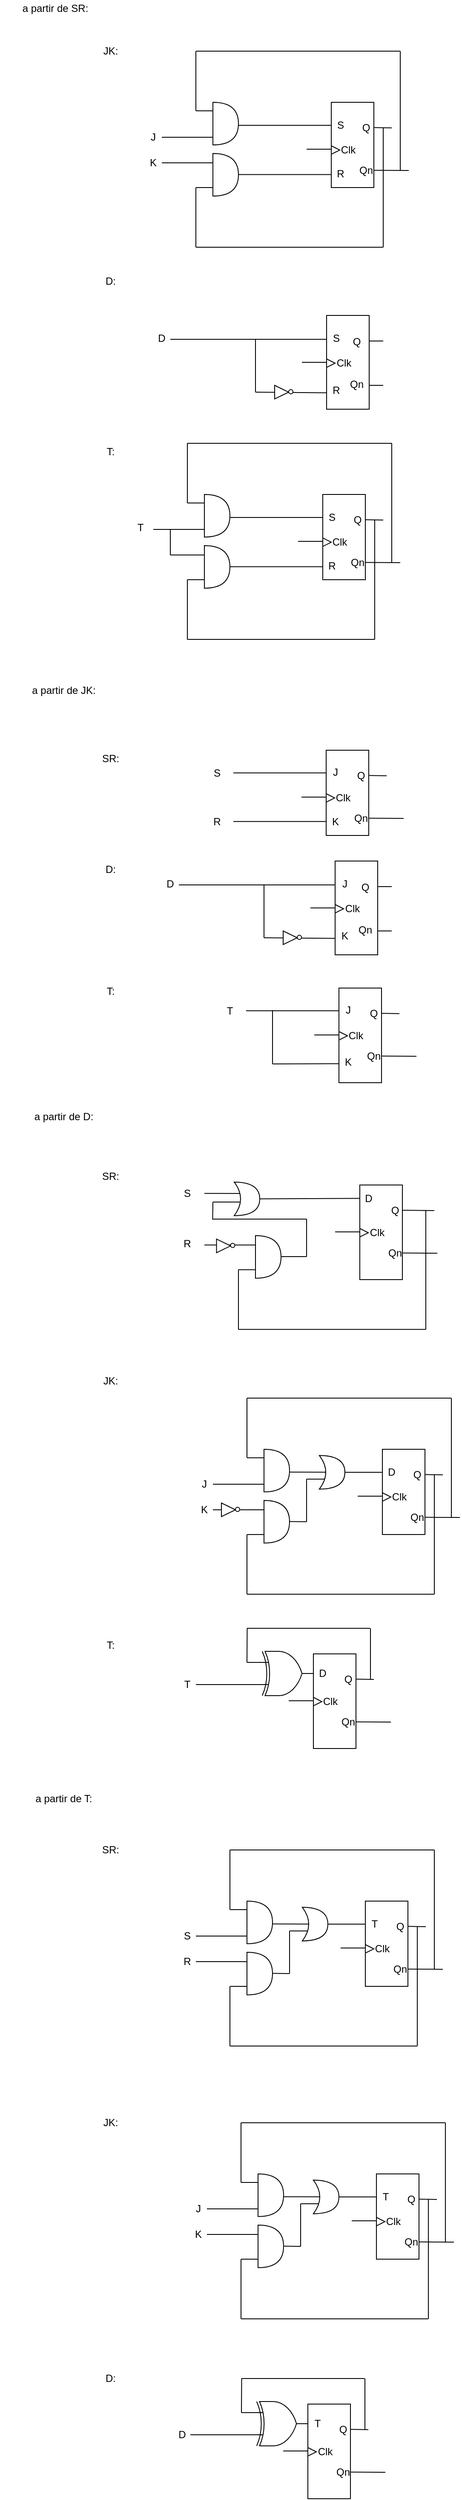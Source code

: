 <mxfile version="14.6.13" type="device"><diagram id="5EBVTA7ePjvLteYNqH9P" name="Page-1"><mxGraphModel dx="981" dy="477" grid="1" gridSize="10" guides="1" tooltips="1" connect="1" arrows="1" fold="1" page="1" pageScale="1" pageWidth="827" pageHeight="1169" math="0" shadow="0"><root><mxCell id="0"/><mxCell id="1" parent="0"/><mxCell id="_xG7uA9VG2HU1nh7-0Ct-197" value="" style="endArrow=none;html=1;" edge="1" parent="1"><mxGeometry width="50" height="50" relative="1" as="geometry"><mxPoint x="360" y="1745" as="sourcePoint"/><mxPoint x="402" y="1745" as="targetPoint"/></mxGeometry></mxCell><mxCell id="_xG7uA9VG2HU1nh7-0Ct-194" value="" style="endArrow=none;html=1;" edge="1" parent="1"><mxGeometry width="50" height="50" relative="1" as="geometry"><mxPoint x="336.5" y="1736.71" as="sourcePoint"/><mxPoint x="410" y="1737" as="targetPoint"/></mxGeometry></mxCell><mxCell id="_xG7uA9VG2HU1nh7-0Ct-162" value="" style="endArrow=none;html=1;" edge="1" parent="1"><mxGeometry width="50" height="50" relative="1" as="geometry"><mxPoint x="240" y="1409.83" as="sourcePoint"/><mxPoint x="300" y="1410" as="targetPoint"/></mxGeometry></mxCell><mxCell id="_xG7uA9VG2HU1nh7-0Ct-161" value="" style="endArrow=none;html=1;" edge="1" parent="1"><mxGeometry width="50" height="50" relative="1" as="geometry"><mxPoint x="250" y="1420" as="sourcePoint"/><mxPoint x="290" y="1420" as="targetPoint"/></mxGeometry></mxCell><mxCell id="_xG7uA9VG2HU1nh7-0Ct-154" value="" style="endArrow=none;html=1;" edge="1" parent="1"><mxGeometry width="50" height="50" relative="1" as="geometry"><mxPoint x="329" y="1484" as="sourcePoint"/><mxPoint x="360" y="1484" as="targetPoint"/></mxGeometry></mxCell><mxCell id="_xG7uA9VG2HU1nh7-0Ct-92" value="" style="endArrow=none;html=1;" edge="1" parent="1"><mxGeometry width="50" height="50" relative="1" as="geometry"><mxPoint x="274" y="973.58" as="sourcePoint"/><mxPoint x="404" y="973.58" as="targetPoint"/></mxGeometry></mxCell><mxCell id="_xG7uA9VG2HU1nh7-0Ct-91" value="" style="endArrow=none;html=1;" edge="1" parent="1"><mxGeometry width="50" height="50" relative="1" as="geometry"><mxPoint x="274" y="916.58" as="sourcePoint"/><mxPoint x="404" y="916.58" as="targetPoint"/></mxGeometry></mxCell><mxCell id="_xG7uA9VG2HU1nh7-0Ct-45" value="" style="endArrow=none;html=1;entryX=0.5;entryY=1;entryDx=0;entryDy=0;" edge="1" parent="1" target="_xG7uA9VG2HU1nh7-0Ct-41"><mxGeometry width="50" height="50" relative="1" as="geometry"><mxPoint x="300" y="470" as="sourcePoint"/><mxPoint x="330" y="470" as="targetPoint"/></mxGeometry></mxCell><mxCell id="_xG7uA9VG2HU1nh7-0Ct-42" value="" style="endArrow=none;html=1;" edge="1" parent="1"><mxGeometry width="50" height="50" relative="1" as="geometry"><mxPoint x="200" y="408" as="sourcePoint"/><mxPoint x="410" y="408" as="targetPoint"/></mxGeometry></mxCell><mxCell id="_xG7uA9VG2HU1nh7-0Ct-29" value="" style="endArrow=none;html=1;" edge="1" parent="1"><mxGeometry width="50" height="50" relative="1" as="geometry"><mxPoint x="280" y="214.8" as="sourcePoint"/><mxPoint x="410" y="214.8" as="targetPoint"/></mxGeometry></mxCell><mxCell id="_xG7uA9VG2HU1nh7-0Ct-27" value="" style="endArrow=none;html=1;" edge="1" parent="1"><mxGeometry width="50" height="50" relative="1" as="geometry"><mxPoint x="280" y="157" as="sourcePoint"/><mxPoint x="410" y="157" as="targetPoint"/></mxGeometry></mxCell><mxCell id="_xG7uA9VG2HU1nh7-0Ct-20" value="" style="endArrow=none;html=1;" edge="1" parent="1"><mxGeometry width="50" height="50" relative="1" as="geometry"><mxPoint x="190" y="201" as="sourcePoint"/><mxPoint x="270" y="201" as="targetPoint"/></mxGeometry></mxCell><mxCell id="_xG7uA9VG2HU1nh7-0Ct-2" value="" style="rounded=0;whiteSpace=wrap;html=1;" vertex="1" parent="1"><mxGeometry x="389" y="130" width="50" height="100" as="geometry"/></mxCell><mxCell id="_xG7uA9VG2HU1nh7-0Ct-3" value="S" style="text;html=1;strokeColor=none;fillColor=none;align=center;verticalAlign=middle;whiteSpace=wrap;rounded=0;" vertex="1" parent="1"><mxGeometry x="380" y="147" width="40" height="20" as="geometry"/></mxCell><mxCell id="_xG7uA9VG2HU1nh7-0Ct-4" value="R" style="text;html=1;strokeColor=none;fillColor=none;align=center;verticalAlign=middle;whiteSpace=wrap;rounded=0;" vertex="1" parent="1"><mxGeometry x="380" y="204" width="40" height="20" as="geometry"/></mxCell><mxCell id="_xG7uA9VG2HU1nh7-0Ct-5" value="Q&lt;br&gt;" style="text;html=1;strokeColor=none;fillColor=none;align=center;verticalAlign=middle;whiteSpace=wrap;rounded=0;" vertex="1" parent="1"><mxGeometry x="410" y="150" width="40" height="20" as="geometry"/></mxCell><mxCell id="_xG7uA9VG2HU1nh7-0Ct-6" value="Qn" style="text;html=1;strokeColor=none;fillColor=none;align=center;verticalAlign=middle;whiteSpace=wrap;rounded=0;" vertex="1" parent="1"><mxGeometry x="410" y="200" width="40" height="20" as="geometry"/></mxCell><mxCell id="_xG7uA9VG2HU1nh7-0Ct-7" value="" style="endArrow=none;html=1;" edge="1" parent="1"><mxGeometry width="50" height="50" relative="1" as="geometry"><mxPoint x="439" y="159.66" as="sourcePoint"/><mxPoint x="460" y="160" as="targetPoint"/></mxGeometry></mxCell><mxCell id="_xG7uA9VG2HU1nh7-0Ct-8" value="" style="endArrow=none;html=1;" edge="1" parent="1"><mxGeometry width="50" height="50" relative="1" as="geometry"><mxPoint x="439" y="209.76" as="sourcePoint"/><mxPoint x="480" y="210" as="targetPoint"/></mxGeometry></mxCell><mxCell id="_xG7uA9VG2HU1nh7-0Ct-9" value="" style="endArrow=none;html=1;entryX=1;entryY=0.5;entryDx=0;entryDy=0;" edge="1" parent="1" target="_xG7uA9VG2HU1nh7-0Ct-5"><mxGeometry width="50" height="50" relative="1" as="geometry"><mxPoint x="450" y="300" as="sourcePoint"/><mxPoint x="489" y="250" as="targetPoint"/></mxGeometry></mxCell><mxCell id="_xG7uA9VG2HU1nh7-0Ct-10" value="K" style="text;html=1;strokeColor=none;fillColor=none;align=center;verticalAlign=middle;whiteSpace=wrap;rounded=0;" vertex="1" parent="1"><mxGeometry x="160" y="191" width="40" height="20" as="geometry"/></mxCell><mxCell id="_xG7uA9VG2HU1nh7-0Ct-11" value="Clk&lt;br&gt;" style="text;html=1;strokeColor=none;fillColor=none;align=center;verticalAlign=middle;whiteSpace=wrap;rounded=0;" vertex="1" parent="1"><mxGeometry x="389" y="176" width="40" height="20" as="geometry"/></mxCell><mxCell id="_xG7uA9VG2HU1nh7-0Ct-12" value="" style="triangle;whiteSpace=wrap;html=1;" vertex="1" parent="1"><mxGeometry x="389" y="181" width="10" height="10" as="geometry"/></mxCell><mxCell id="_xG7uA9VG2HU1nh7-0Ct-13" value="" style="endArrow=none;html=1;" edge="1" parent="1"><mxGeometry width="50" height="50" relative="1" as="geometry"><mxPoint x="360" y="185" as="sourcePoint"/><mxPoint x="389" y="185" as="targetPoint"/></mxGeometry></mxCell><mxCell id="_xG7uA9VG2HU1nh7-0Ct-14" value="" style="endArrow=none;html=1;" edge="1" parent="1"><mxGeometry width="50" height="50" relative="1" as="geometry"><mxPoint x="230" y="300" as="sourcePoint"/><mxPoint x="450" y="300" as="targetPoint"/></mxGeometry></mxCell><mxCell id="_xG7uA9VG2HU1nh7-0Ct-15" value="J" style="text;html=1;strokeColor=none;fillColor=none;align=center;verticalAlign=middle;whiteSpace=wrap;rounded=0;" vertex="1" parent="1"><mxGeometry x="160" y="161" width="40" height="20" as="geometry"/></mxCell><mxCell id="_xG7uA9VG2HU1nh7-0Ct-17" value="" style="endArrow=none;html=1;" edge="1" parent="1"><mxGeometry width="50" height="50" relative="1" as="geometry"><mxPoint x="230" y="300" as="sourcePoint"/><mxPoint x="230" y="230" as="targetPoint"/></mxGeometry></mxCell><mxCell id="_xG7uA9VG2HU1nh7-0Ct-18" value="" style="endArrow=none;html=1;" edge="1" parent="1"><mxGeometry width="50" height="50" relative="1" as="geometry"><mxPoint x="230" y="230" as="sourcePoint"/><mxPoint x="250" y="230" as="targetPoint"/></mxGeometry></mxCell><mxCell id="_xG7uA9VG2HU1nh7-0Ct-19" value="" style="shape=or;whiteSpace=wrap;html=1;" vertex="1" parent="1"><mxGeometry x="250" y="190" width="30" height="50" as="geometry"/></mxCell><mxCell id="_xG7uA9VG2HU1nh7-0Ct-21" value="" style="endArrow=none;html=1;" edge="1" parent="1"><mxGeometry width="50" height="50" relative="1" as="geometry"><mxPoint x="230" y="140" as="sourcePoint"/><mxPoint x="270" y="140" as="targetPoint"/></mxGeometry></mxCell><mxCell id="_xG7uA9VG2HU1nh7-0Ct-22" value="" style="endArrow=none;html=1;" edge="1" parent="1"><mxGeometry width="50" height="50" relative="1" as="geometry"><mxPoint x="190" y="171" as="sourcePoint"/><mxPoint x="250" y="171" as="targetPoint"/></mxGeometry></mxCell><mxCell id="_xG7uA9VG2HU1nh7-0Ct-23" value="" style="shape=or;whiteSpace=wrap;html=1;" vertex="1" parent="1"><mxGeometry x="250" y="130" width="30" height="50" as="geometry"/></mxCell><mxCell id="_xG7uA9VG2HU1nh7-0Ct-24" value="" style="endArrow=none;html=1;entryX=1;entryY=0.5;entryDx=0;entryDy=0;" edge="1" parent="1"><mxGeometry width="50" height="50" relative="1" as="geometry"><mxPoint x="470" y="210" as="sourcePoint"/><mxPoint x="470" y="70" as="targetPoint"/></mxGeometry></mxCell><mxCell id="_xG7uA9VG2HU1nh7-0Ct-25" value="" style="endArrow=none;html=1;" edge="1" parent="1"><mxGeometry width="50" height="50" relative="1" as="geometry"><mxPoint x="230" y="70" as="sourcePoint"/><mxPoint x="470" y="70" as="targetPoint"/></mxGeometry></mxCell><mxCell id="_xG7uA9VG2HU1nh7-0Ct-26" value="" style="endArrow=none;html=1;" edge="1" parent="1"><mxGeometry width="50" height="50" relative="1" as="geometry"><mxPoint x="230" y="140" as="sourcePoint"/><mxPoint x="230" y="70" as="targetPoint"/></mxGeometry></mxCell><mxCell id="_xG7uA9VG2HU1nh7-0Ct-30" value="JK:" style="text;html=1;strokeColor=none;fillColor=none;align=center;verticalAlign=middle;whiteSpace=wrap;rounded=0;" vertex="1" parent="1"><mxGeometry x="110" y="60" width="40" height="20" as="geometry"/></mxCell><mxCell id="_xG7uA9VG2HU1nh7-0Ct-31" value="a partir de SR:" style="text;html=1;strokeColor=none;fillColor=none;align=center;verticalAlign=middle;whiteSpace=wrap;rounded=0;" vertex="1" parent="1"><mxGeometry y="10" width="130" height="20" as="geometry"/></mxCell><mxCell id="_xG7uA9VG2HU1nh7-0Ct-32" value="D:" style="text;html=1;strokeColor=none;fillColor=none;align=center;verticalAlign=middle;whiteSpace=wrap;rounded=0;" vertex="1" parent="1"><mxGeometry x="110" y="330" width="40" height="20" as="geometry"/></mxCell><mxCell id="_xG7uA9VG2HU1nh7-0Ct-33" value="" style="rounded=0;whiteSpace=wrap;html=1;" vertex="1" parent="1"><mxGeometry x="383.5" y="380" width="50" height="110" as="geometry"/></mxCell><mxCell id="_xG7uA9VG2HU1nh7-0Ct-34" value="S" style="text;html=1;strokeColor=none;fillColor=none;align=center;verticalAlign=middle;whiteSpace=wrap;rounded=0;" vertex="1" parent="1"><mxGeometry x="374.5" y="397" width="40" height="20" as="geometry"/></mxCell><mxCell id="_xG7uA9VG2HU1nh7-0Ct-35" value="R" style="text;html=1;strokeColor=none;fillColor=none;align=center;verticalAlign=middle;whiteSpace=wrap;rounded=0;" vertex="1" parent="1"><mxGeometry x="374.5" y="458" width="40" height="20" as="geometry"/></mxCell><mxCell id="_xG7uA9VG2HU1nh7-0Ct-36" value="Clk&lt;br&gt;" style="text;html=1;strokeColor=none;fillColor=none;align=center;verticalAlign=middle;whiteSpace=wrap;rounded=0;" vertex="1" parent="1"><mxGeometry x="383.5" y="426" width="40" height="20" as="geometry"/></mxCell><mxCell id="_xG7uA9VG2HU1nh7-0Ct-37" value="" style="triangle;whiteSpace=wrap;html=1;" vertex="1" parent="1"><mxGeometry x="383.5" y="431" width="10" height="10" as="geometry"/></mxCell><mxCell id="_xG7uA9VG2HU1nh7-0Ct-38" value="" style="endArrow=none;html=1;" edge="1" parent="1"><mxGeometry width="50" height="50" relative="1" as="geometry"><mxPoint x="354.5" y="435" as="sourcePoint"/><mxPoint x="383.5" y="435" as="targetPoint"/></mxGeometry></mxCell><mxCell id="_xG7uA9VG2HU1nh7-0Ct-39" value="D" style="text;html=1;strokeColor=none;fillColor=none;align=center;verticalAlign=middle;whiteSpace=wrap;rounded=0;" vertex="1" parent="1"><mxGeometry x="170" y="397" width="40" height="20" as="geometry"/></mxCell><mxCell id="_xG7uA9VG2HU1nh7-0Ct-40" value="Q&lt;br&gt;" style="text;html=1;strokeColor=none;fillColor=none;align=center;verticalAlign=middle;whiteSpace=wrap;rounded=0;" vertex="1" parent="1"><mxGeometry x="399" y="401" width="40" height="20" as="geometry"/></mxCell><mxCell id="_xG7uA9VG2HU1nh7-0Ct-41" value="Qn" style="text;html=1;strokeColor=none;fillColor=none;align=center;verticalAlign=middle;whiteSpace=wrap;rounded=0;" vertex="1" parent="1"><mxGeometry x="399" y="451" width="40" height="20" as="geometry"/></mxCell><mxCell id="_xG7uA9VG2HU1nh7-0Ct-44" value="" style="endArrow=none;html=1;" edge="1" parent="1"><mxGeometry width="50" height="50" relative="1" as="geometry"><mxPoint x="300" y="470" as="sourcePoint"/><mxPoint x="300" y="408" as="targetPoint"/></mxGeometry></mxCell><mxCell id="_xG7uA9VG2HU1nh7-0Ct-46" value="" style="triangle;whiteSpace=wrap;html=1;" vertex="1" parent="1"><mxGeometry x="322.5" y="462" width="16.5" height="16" as="geometry"/></mxCell><mxCell id="_xG7uA9VG2HU1nh7-0Ct-47" value="" style="ellipse;whiteSpace=wrap;html=1;aspect=fixed;" vertex="1" parent="1"><mxGeometry x="339" y="467" width="5" height="5" as="geometry"/></mxCell><mxCell id="_xG7uA9VG2HU1nh7-0Ct-50" value="" style="endArrow=none;html=1;" edge="1" parent="1"><mxGeometry width="50" height="50" relative="1" as="geometry"><mxPoint x="433.5" y="410" as="sourcePoint"/><mxPoint x="450" y="410" as="targetPoint"/></mxGeometry></mxCell><mxCell id="_xG7uA9VG2HU1nh7-0Ct-51" value="" style="endArrow=none;html=1;" edge="1" parent="1"><mxGeometry width="50" height="50" relative="1" as="geometry"><mxPoint x="433.5" y="462" as="sourcePoint"/><mxPoint x="450" y="462" as="targetPoint"/></mxGeometry></mxCell><mxCell id="_xG7uA9VG2HU1nh7-0Ct-52" value="T:" style="text;html=1;strokeColor=none;fillColor=none;align=center;verticalAlign=middle;whiteSpace=wrap;rounded=0;" vertex="1" parent="1"><mxGeometry x="110" y="530" width="40" height="20" as="geometry"/></mxCell><mxCell id="_xG7uA9VG2HU1nh7-0Ct-53" value="" style="endArrow=none;html=1;" edge="1" parent="1"><mxGeometry width="50" height="50" relative="1" as="geometry"><mxPoint x="270" y="674.8" as="sourcePoint"/><mxPoint x="400" y="674.8" as="targetPoint"/></mxGeometry></mxCell><mxCell id="_xG7uA9VG2HU1nh7-0Ct-54" value="" style="endArrow=none;html=1;" edge="1" parent="1"><mxGeometry width="50" height="50" relative="1" as="geometry"><mxPoint x="270" y="617" as="sourcePoint"/><mxPoint x="400" y="617" as="targetPoint"/></mxGeometry></mxCell><mxCell id="_xG7uA9VG2HU1nh7-0Ct-55" value="" style="endArrow=none;html=1;" edge="1" parent="1"><mxGeometry width="50" height="50" relative="1" as="geometry"><mxPoint x="200" y="661" as="sourcePoint"/><mxPoint x="260" y="661" as="targetPoint"/></mxGeometry></mxCell><mxCell id="_xG7uA9VG2HU1nh7-0Ct-56" value="" style="rounded=0;whiteSpace=wrap;html=1;" vertex="1" parent="1"><mxGeometry x="379" y="590" width="50" height="100" as="geometry"/></mxCell><mxCell id="_xG7uA9VG2HU1nh7-0Ct-57" value="S" style="text;html=1;strokeColor=none;fillColor=none;align=center;verticalAlign=middle;whiteSpace=wrap;rounded=0;" vertex="1" parent="1"><mxGeometry x="370" y="607" width="40" height="20" as="geometry"/></mxCell><mxCell id="_xG7uA9VG2HU1nh7-0Ct-58" value="R" style="text;html=1;strokeColor=none;fillColor=none;align=center;verticalAlign=middle;whiteSpace=wrap;rounded=0;" vertex="1" parent="1"><mxGeometry x="370" y="664" width="40" height="20" as="geometry"/></mxCell><mxCell id="_xG7uA9VG2HU1nh7-0Ct-59" value="Q&lt;br&gt;" style="text;html=1;strokeColor=none;fillColor=none;align=center;verticalAlign=middle;whiteSpace=wrap;rounded=0;" vertex="1" parent="1"><mxGeometry x="400" y="610" width="40" height="20" as="geometry"/></mxCell><mxCell id="_xG7uA9VG2HU1nh7-0Ct-60" value="Qn" style="text;html=1;strokeColor=none;fillColor=none;align=center;verticalAlign=middle;whiteSpace=wrap;rounded=0;" vertex="1" parent="1"><mxGeometry x="400" y="660" width="40" height="20" as="geometry"/></mxCell><mxCell id="_xG7uA9VG2HU1nh7-0Ct-61" value="" style="endArrow=none;html=1;" edge="1" parent="1"><mxGeometry width="50" height="50" relative="1" as="geometry"><mxPoint x="429" y="619.66" as="sourcePoint"/><mxPoint x="450" y="620" as="targetPoint"/></mxGeometry></mxCell><mxCell id="_xG7uA9VG2HU1nh7-0Ct-62" value="" style="endArrow=none;html=1;" edge="1" parent="1"><mxGeometry width="50" height="50" relative="1" as="geometry"><mxPoint x="429" y="669.76" as="sourcePoint"/><mxPoint x="470" y="670" as="targetPoint"/></mxGeometry></mxCell><mxCell id="_xG7uA9VG2HU1nh7-0Ct-63" value="" style="endArrow=none;html=1;entryX=1;entryY=0.5;entryDx=0;entryDy=0;" edge="1" parent="1" target="_xG7uA9VG2HU1nh7-0Ct-59"><mxGeometry width="50" height="50" relative="1" as="geometry"><mxPoint x="440" y="760" as="sourcePoint"/><mxPoint x="479" y="710" as="targetPoint"/></mxGeometry></mxCell><mxCell id="_xG7uA9VG2HU1nh7-0Ct-64" value="Clk&lt;br&gt;" style="text;html=1;strokeColor=none;fillColor=none;align=center;verticalAlign=middle;whiteSpace=wrap;rounded=0;" vertex="1" parent="1"><mxGeometry x="379" y="636" width="40" height="20" as="geometry"/></mxCell><mxCell id="_xG7uA9VG2HU1nh7-0Ct-65" value="" style="triangle;whiteSpace=wrap;html=1;" vertex="1" parent="1"><mxGeometry x="379" y="641" width="10" height="10" as="geometry"/></mxCell><mxCell id="_xG7uA9VG2HU1nh7-0Ct-66" value="" style="endArrow=none;html=1;" edge="1" parent="1"><mxGeometry width="50" height="50" relative="1" as="geometry"><mxPoint x="350" y="645" as="sourcePoint"/><mxPoint x="379" y="645" as="targetPoint"/></mxGeometry></mxCell><mxCell id="_xG7uA9VG2HU1nh7-0Ct-67" value="" style="endArrow=none;html=1;" edge="1" parent="1"><mxGeometry width="50" height="50" relative="1" as="geometry"><mxPoint x="220" y="760" as="sourcePoint"/><mxPoint x="440" y="760" as="targetPoint"/></mxGeometry></mxCell><mxCell id="_xG7uA9VG2HU1nh7-0Ct-68" value="" style="endArrow=none;html=1;" edge="1" parent="1"><mxGeometry width="50" height="50" relative="1" as="geometry"><mxPoint x="220" y="760" as="sourcePoint"/><mxPoint x="220" y="690" as="targetPoint"/></mxGeometry></mxCell><mxCell id="_xG7uA9VG2HU1nh7-0Ct-69" value="" style="endArrow=none;html=1;" edge="1" parent="1"><mxGeometry width="50" height="50" relative="1" as="geometry"><mxPoint x="220" y="690" as="sourcePoint"/><mxPoint x="240" y="690" as="targetPoint"/></mxGeometry></mxCell><mxCell id="_xG7uA9VG2HU1nh7-0Ct-70" value="" style="shape=or;whiteSpace=wrap;html=1;" vertex="1" parent="1"><mxGeometry x="240" y="650" width="30" height="50" as="geometry"/></mxCell><mxCell id="_xG7uA9VG2HU1nh7-0Ct-71" value="" style="endArrow=none;html=1;" edge="1" parent="1"><mxGeometry width="50" height="50" relative="1" as="geometry"><mxPoint x="220" y="600" as="sourcePoint"/><mxPoint x="260" y="600" as="targetPoint"/></mxGeometry></mxCell><mxCell id="_xG7uA9VG2HU1nh7-0Ct-72" value="" style="endArrow=none;html=1;" edge="1" parent="1"><mxGeometry width="50" height="50" relative="1" as="geometry"><mxPoint x="180" y="631" as="sourcePoint"/><mxPoint x="240" y="631" as="targetPoint"/></mxGeometry></mxCell><mxCell id="_xG7uA9VG2HU1nh7-0Ct-73" value="" style="shape=or;whiteSpace=wrap;html=1;" vertex="1" parent="1"><mxGeometry x="240" y="590" width="30" height="50" as="geometry"/></mxCell><mxCell id="_xG7uA9VG2HU1nh7-0Ct-74" value="" style="endArrow=none;html=1;entryX=1;entryY=0.5;entryDx=0;entryDy=0;" edge="1" parent="1"><mxGeometry width="50" height="50" relative="1" as="geometry"><mxPoint x="460" y="670" as="sourcePoint"/><mxPoint x="460" y="530" as="targetPoint"/></mxGeometry></mxCell><mxCell id="_xG7uA9VG2HU1nh7-0Ct-75" value="" style="endArrow=none;html=1;" edge="1" parent="1"><mxGeometry width="50" height="50" relative="1" as="geometry"><mxPoint x="220" y="530" as="sourcePoint"/><mxPoint x="460" y="530" as="targetPoint"/></mxGeometry></mxCell><mxCell id="_xG7uA9VG2HU1nh7-0Ct-76" value="" style="endArrow=none;html=1;" edge="1" parent="1"><mxGeometry width="50" height="50" relative="1" as="geometry"><mxPoint x="220" y="600" as="sourcePoint"/><mxPoint x="220" y="530" as="targetPoint"/></mxGeometry></mxCell><mxCell id="_xG7uA9VG2HU1nh7-0Ct-77" value="T" style="text;html=1;strokeColor=none;fillColor=none;align=center;verticalAlign=middle;whiteSpace=wrap;rounded=0;" vertex="1" parent="1"><mxGeometry x="145" y="619" width="40" height="20" as="geometry"/></mxCell><mxCell id="_xG7uA9VG2HU1nh7-0Ct-78" value="" style="endArrow=none;html=1;" edge="1" parent="1"><mxGeometry width="50" height="50" relative="1" as="geometry"><mxPoint x="200" y="661" as="sourcePoint"/><mxPoint x="200" y="631" as="targetPoint"/></mxGeometry></mxCell><mxCell id="_xG7uA9VG2HU1nh7-0Ct-79" value="a partir de JK:" style="text;html=1;strokeColor=none;fillColor=none;align=center;verticalAlign=middle;whiteSpace=wrap;rounded=0;" vertex="1" parent="1"><mxGeometry x="10" y="810" width="130" height="20" as="geometry"/></mxCell><mxCell id="_xG7uA9VG2HU1nh7-0Ct-80" value="SR:" style="text;html=1;strokeColor=none;fillColor=none;align=center;verticalAlign=middle;whiteSpace=wrap;rounded=0;" vertex="1" parent="1"><mxGeometry x="110" y="890" width="40" height="20" as="geometry"/></mxCell><mxCell id="_xG7uA9VG2HU1nh7-0Ct-81" value="" style="rounded=0;whiteSpace=wrap;html=1;" vertex="1" parent="1"><mxGeometry x="383" y="890" width="50" height="100" as="geometry"/></mxCell><mxCell id="_xG7uA9VG2HU1nh7-0Ct-82" value="J" style="text;html=1;strokeColor=none;fillColor=none;align=center;verticalAlign=middle;whiteSpace=wrap;rounded=0;" vertex="1" parent="1"><mxGeometry x="374" y="906" width="40" height="20" as="geometry"/></mxCell><mxCell id="_xG7uA9VG2HU1nh7-0Ct-83" value="K" style="text;html=1;strokeColor=none;fillColor=none;align=center;verticalAlign=middle;whiteSpace=wrap;rounded=0;" vertex="1" parent="1"><mxGeometry x="374" y="964" width="40" height="20" as="geometry"/></mxCell><mxCell id="_xG7uA9VG2HU1nh7-0Ct-84" value="Q&lt;br&gt;" style="text;html=1;strokeColor=none;fillColor=none;align=center;verticalAlign=middle;whiteSpace=wrap;rounded=0;" vertex="1" parent="1"><mxGeometry x="404" y="910" width="40" height="20" as="geometry"/></mxCell><mxCell id="_xG7uA9VG2HU1nh7-0Ct-85" value="Qn" style="text;html=1;strokeColor=none;fillColor=none;align=center;verticalAlign=middle;whiteSpace=wrap;rounded=0;" vertex="1" parent="1"><mxGeometry x="404" y="960" width="40" height="20" as="geometry"/></mxCell><mxCell id="_xG7uA9VG2HU1nh7-0Ct-86" value="" style="endArrow=none;html=1;" edge="1" parent="1"><mxGeometry width="50" height="50" relative="1" as="geometry"><mxPoint x="433" y="919.66" as="sourcePoint"/><mxPoint x="454" y="920" as="targetPoint"/></mxGeometry></mxCell><mxCell id="_xG7uA9VG2HU1nh7-0Ct-87" value="" style="endArrow=none;html=1;" edge="1" parent="1"><mxGeometry width="50" height="50" relative="1" as="geometry"><mxPoint x="433" y="969.76" as="sourcePoint"/><mxPoint x="474" y="970" as="targetPoint"/></mxGeometry></mxCell><mxCell id="_xG7uA9VG2HU1nh7-0Ct-88" value="Clk&lt;br&gt;" style="text;html=1;strokeColor=none;fillColor=none;align=center;verticalAlign=middle;whiteSpace=wrap;rounded=0;" vertex="1" parent="1"><mxGeometry x="383" y="936" width="40" height="20" as="geometry"/></mxCell><mxCell id="_xG7uA9VG2HU1nh7-0Ct-89" value="" style="triangle;whiteSpace=wrap;html=1;" vertex="1" parent="1"><mxGeometry x="383" y="941" width="10" height="10" as="geometry"/></mxCell><mxCell id="_xG7uA9VG2HU1nh7-0Ct-90" value="" style="endArrow=none;html=1;" edge="1" parent="1"><mxGeometry width="50" height="50" relative="1" as="geometry"><mxPoint x="354" y="945" as="sourcePoint"/><mxPoint x="383" y="945" as="targetPoint"/></mxGeometry></mxCell><mxCell id="_xG7uA9VG2HU1nh7-0Ct-93" value="S" style="text;html=1;strokeColor=none;fillColor=none;align=center;verticalAlign=middle;whiteSpace=wrap;rounded=0;" vertex="1" parent="1"><mxGeometry x="235" y="907" width="40" height="20" as="geometry"/></mxCell><mxCell id="_xG7uA9VG2HU1nh7-0Ct-94" value="R" style="text;html=1;strokeColor=none;fillColor=none;align=center;verticalAlign=middle;whiteSpace=wrap;rounded=0;" vertex="1" parent="1"><mxGeometry x="235" y="964" width="40" height="20" as="geometry"/></mxCell><mxCell id="_xG7uA9VG2HU1nh7-0Ct-95" value="D:" style="text;html=1;strokeColor=none;fillColor=none;align=center;verticalAlign=middle;whiteSpace=wrap;rounded=0;" vertex="1" parent="1"><mxGeometry x="110" y="1020" width="40" height="20" as="geometry"/></mxCell><mxCell id="_xG7uA9VG2HU1nh7-0Ct-96" value="" style="endArrow=none;html=1;entryX=0.5;entryY=1;entryDx=0;entryDy=0;" edge="1" parent="1" target="_xG7uA9VG2HU1nh7-0Ct-106"><mxGeometry width="50" height="50" relative="1" as="geometry"><mxPoint x="310" y="1110" as="sourcePoint"/><mxPoint x="340" y="1110" as="targetPoint"/></mxGeometry></mxCell><mxCell id="_xG7uA9VG2HU1nh7-0Ct-97" value="" style="endArrow=none;html=1;" edge="1" parent="1"><mxGeometry width="50" height="50" relative="1" as="geometry"><mxPoint x="210" y="1048" as="sourcePoint"/><mxPoint x="420" y="1048" as="targetPoint"/></mxGeometry></mxCell><mxCell id="_xG7uA9VG2HU1nh7-0Ct-98" value="" style="rounded=0;whiteSpace=wrap;html=1;" vertex="1" parent="1"><mxGeometry x="393.5" y="1020" width="50" height="110" as="geometry"/></mxCell><mxCell id="_xG7uA9VG2HU1nh7-0Ct-99" value="J" style="text;html=1;strokeColor=none;fillColor=none;align=center;verticalAlign=middle;whiteSpace=wrap;rounded=0;" vertex="1" parent="1"><mxGeometry x="384.5" y="1037" width="40" height="20" as="geometry"/></mxCell><mxCell id="_xG7uA9VG2HU1nh7-0Ct-100" value="K" style="text;html=1;strokeColor=none;fillColor=none;align=center;verticalAlign=middle;whiteSpace=wrap;rounded=0;" vertex="1" parent="1"><mxGeometry x="384.5" y="1098" width="40" height="20" as="geometry"/></mxCell><mxCell id="_xG7uA9VG2HU1nh7-0Ct-101" value="Clk&lt;br&gt;" style="text;html=1;strokeColor=none;fillColor=none;align=center;verticalAlign=middle;whiteSpace=wrap;rounded=0;" vertex="1" parent="1"><mxGeometry x="393.5" y="1066" width="40" height="20" as="geometry"/></mxCell><mxCell id="_xG7uA9VG2HU1nh7-0Ct-102" value="" style="triangle;whiteSpace=wrap;html=1;" vertex="1" parent="1"><mxGeometry x="393.5" y="1071" width="10" height="10" as="geometry"/></mxCell><mxCell id="_xG7uA9VG2HU1nh7-0Ct-103" value="" style="endArrow=none;html=1;" edge="1" parent="1"><mxGeometry width="50" height="50" relative="1" as="geometry"><mxPoint x="364.5" y="1075" as="sourcePoint"/><mxPoint x="393.5" y="1075" as="targetPoint"/></mxGeometry></mxCell><mxCell id="_xG7uA9VG2HU1nh7-0Ct-104" value="D" style="text;html=1;strokeColor=none;fillColor=none;align=center;verticalAlign=middle;whiteSpace=wrap;rounded=0;" vertex="1" parent="1"><mxGeometry x="180" y="1037" width="40" height="20" as="geometry"/></mxCell><mxCell id="_xG7uA9VG2HU1nh7-0Ct-105" value="Q&lt;br&gt;" style="text;html=1;strokeColor=none;fillColor=none;align=center;verticalAlign=middle;whiteSpace=wrap;rounded=0;" vertex="1" parent="1"><mxGeometry x="409" y="1041" width="40" height="20" as="geometry"/></mxCell><mxCell id="_xG7uA9VG2HU1nh7-0Ct-106" value="Qn" style="text;html=1;strokeColor=none;fillColor=none;align=center;verticalAlign=middle;whiteSpace=wrap;rounded=0;" vertex="1" parent="1"><mxGeometry x="409" y="1091" width="40" height="20" as="geometry"/></mxCell><mxCell id="_xG7uA9VG2HU1nh7-0Ct-107" value="" style="endArrow=none;html=1;" edge="1" parent="1"><mxGeometry width="50" height="50" relative="1" as="geometry"><mxPoint x="310" y="1110" as="sourcePoint"/><mxPoint x="310" y="1048" as="targetPoint"/></mxGeometry></mxCell><mxCell id="_xG7uA9VG2HU1nh7-0Ct-108" value="" style="triangle;whiteSpace=wrap;html=1;" vertex="1" parent="1"><mxGeometry x="332.5" y="1102" width="16.5" height="16" as="geometry"/></mxCell><mxCell id="_xG7uA9VG2HU1nh7-0Ct-109" value="" style="ellipse;whiteSpace=wrap;html=1;aspect=fixed;" vertex="1" parent="1"><mxGeometry x="349" y="1107" width="5" height="5" as="geometry"/></mxCell><mxCell id="_xG7uA9VG2HU1nh7-0Ct-110" value="" style="endArrow=none;html=1;" edge="1" parent="1"><mxGeometry width="50" height="50" relative="1" as="geometry"><mxPoint x="443.5" y="1050" as="sourcePoint"/><mxPoint x="460" y="1050" as="targetPoint"/></mxGeometry></mxCell><mxCell id="_xG7uA9VG2HU1nh7-0Ct-111" value="" style="endArrow=none;html=1;" edge="1" parent="1"><mxGeometry width="50" height="50" relative="1" as="geometry"><mxPoint x="443.5" y="1102" as="sourcePoint"/><mxPoint x="460" y="1102" as="targetPoint"/></mxGeometry></mxCell><mxCell id="_xG7uA9VG2HU1nh7-0Ct-112" value="T:" style="text;html=1;strokeColor=none;fillColor=none;align=center;verticalAlign=middle;whiteSpace=wrap;rounded=0;" vertex="1" parent="1"><mxGeometry x="110" y="1163" width="40" height="20" as="geometry"/></mxCell><mxCell id="_xG7uA9VG2HU1nh7-0Ct-113" value="" style="endArrow=none;html=1;" edge="1" parent="1"><mxGeometry width="50" height="50" relative="1" as="geometry"><mxPoint x="320" y="1258" as="sourcePoint"/><mxPoint x="419" y="1257.58" as="targetPoint"/></mxGeometry></mxCell><mxCell id="_xG7uA9VG2HU1nh7-0Ct-114" value="" style="endArrow=none;html=1;" edge="1" parent="1"><mxGeometry width="50" height="50" relative="1" as="geometry"><mxPoint x="289" y="1195.58" as="sourcePoint"/><mxPoint x="419" y="1195.58" as="targetPoint"/></mxGeometry></mxCell><mxCell id="_xG7uA9VG2HU1nh7-0Ct-115" value="" style="rounded=0;whiteSpace=wrap;html=1;" vertex="1" parent="1"><mxGeometry x="398" y="1169" width="50" height="111" as="geometry"/></mxCell><mxCell id="_xG7uA9VG2HU1nh7-0Ct-116" value="J" style="text;html=1;strokeColor=none;fillColor=none;align=center;verticalAlign=middle;whiteSpace=wrap;rounded=0;" vertex="1" parent="1"><mxGeometry x="389" y="1185" width="40" height="20" as="geometry"/></mxCell><mxCell id="_xG7uA9VG2HU1nh7-0Ct-117" value="K" style="text;html=1;strokeColor=none;fillColor=none;align=center;verticalAlign=middle;whiteSpace=wrap;rounded=0;" vertex="1" parent="1"><mxGeometry x="389" y="1246" width="40" height="20" as="geometry"/></mxCell><mxCell id="_xG7uA9VG2HU1nh7-0Ct-118" value="Q&lt;br&gt;" style="text;html=1;strokeColor=none;fillColor=none;align=center;verticalAlign=middle;whiteSpace=wrap;rounded=0;" vertex="1" parent="1"><mxGeometry x="419" y="1189" width="40" height="20" as="geometry"/></mxCell><mxCell id="_xG7uA9VG2HU1nh7-0Ct-119" value="Qn" style="text;html=1;strokeColor=none;fillColor=none;align=center;verticalAlign=middle;whiteSpace=wrap;rounded=0;" vertex="1" parent="1"><mxGeometry x="419" y="1239" width="40" height="20" as="geometry"/></mxCell><mxCell id="_xG7uA9VG2HU1nh7-0Ct-120" value="" style="endArrow=none;html=1;" edge="1" parent="1"><mxGeometry width="50" height="50" relative="1" as="geometry"><mxPoint x="448" y="1198.66" as="sourcePoint"/><mxPoint x="469" y="1199" as="targetPoint"/></mxGeometry></mxCell><mxCell id="_xG7uA9VG2HU1nh7-0Ct-121" value="" style="endArrow=none;html=1;" edge="1" parent="1"><mxGeometry width="50" height="50" relative="1" as="geometry"><mxPoint x="448" y="1248.76" as="sourcePoint"/><mxPoint x="489.0" y="1249" as="targetPoint"/></mxGeometry></mxCell><mxCell id="_xG7uA9VG2HU1nh7-0Ct-122" value="Clk&lt;br&gt;" style="text;html=1;strokeColor=none;fillColor=none;align=center;verticalAlign=middle;whiteSpace=wrap;rounded=0;" vertex="1" parent="1"><mxGeometry x="398" y="1215" width="40" height="20" as="geometry"/></mxCell><mxCell id="_xG7uA9VG2HU1nh7-0Ct-123" value="" style="triangle;whiteSpace=wrap;html=1;" vertex="1" parent="1"><mxGeometry x="398" y="1220" width="10" height="10" as="geometry"/></mxCell><mxCell id="_xG7uA9VG2HU1nh7-0Ct-124" value="" style="endArrow=none;html=1;" edge="1" parent="1"><mxGeometry width="50" height="50" relative="1" as="geometry"><mxPoint x="369" y="1224" as="sourcePoint"/><mxPoint x="398" y="1224" as="targetPoint"/></mxGeometry></mxCell><mxCell id="_xG7uA9VG2HU1nh7-0Ct-125" value="T" style="text;html=1;strokeColor=none;fillColor=none;align=center;verticalAlign=middle;whiteSpace=wrap;rounded=0;" vertex="1" parent="1"><mxGeometry x="250" y="1186" width="40" height="20" as="geometry"/></mxCell><mxCell id="_xG7uA9VG2HU1nh7-0Ct-127" value="" style="endArrow=none;html=1;" edge="1" parent="1"><mxGeometry width="50" height="50" relative="1" as="geometry"><mxPoint x="320" y="1258" as="sourcePoint"/><mxPoint x="320" y="1195" as="targetPoint"/></mxGeometry></mxCell><mxCell id="_xG7uA9VG2HU1nh7-0Ct-128" value="a partir de D:" style="text;html=1;strokeColor=none;fillColor=none;align=center;verticalAlign=middle;whiteSpace=wrap;rounded=0;" vertex="1" parent="1"><mxGeometry x="10" y="1310" width="130" height="20" as="geometry"/></mxCell><mxCell id="_xG7uA9VG2HU1nh7-0Ct-129" value="SR:" style="text;html=1;strokeColor=none;fillColor=none;align=center;verticalAlign=middle;whiteSpace=wrap;rounded=0;" vertex="1" parent="1"><mxGeometry x="110" y="1380" width="40" height="20" as="geometry"/></mxCell><mxCell id="_xG7uA9VG2HU1nh7-0Ct-132" value="" style="endArrow=none;html=1;" edge="1" parent="1" source="_xG7uA9VG2HU1nh7-0Ct-158"><mxGeometry width="50" height="50" relative="1" as="geometry"><mxPoint x="320" y="1416" as="sourcePoint"/><mxPoint x="443.5" y="1415.58" as="targetPoint"/></mxGeometry></mxCell><mxCell id="_xG7uA9VG2HU1nh7-0Ct-133" value="" style="rounded=0;whiteSpace=wrap;html=1;" vertex="1" parent="1"><mxGeometry x="422.5" y="1400" width="50" height="111" as="geometry"/></mxCell><mxCell id="_xG7uA9VG2HU1nh7-0Ct-134" value="D" style="text;html=1;strokeColor=none;fillColor=none;align=center;verticalAlign=middle;whiteSpace=wrap;rounded=0;" vertex="1" parent="1"><mxGeometry x="412.5" y="1406" width="40" height="20" as="geometry"/></mxCell><mxCell id="_xG7uA9VG2HU1nh7-0Ct-136" value="Q&lt;br&gt;" style="text;html=1;strokeColor=none;fillColor=none;align=center;verticalAlign=middle;whiteSpace=wrap;rounded=0;" vertex="1" parent="1"><mxGeometry x="443.5" y="1420" width="40" height="20" as="geometry"/></mxCell><mxCell id="_xG7uA9VG2HU1nh7-0Ct-137" value="Qn" style="text;html=1;strokeColor=none;fillColor=none;align=center;verticalAlign=middle;whiteSpace=wrap;rounded=0;" vertex="1" parent="1"><mxGeometry x="443.5" y="1470" width="40" height="20" as="geometry"/></mxCell><mxCell id="_xG7uA9VG2HU1nh7-0Ct-138" value="" style="endArrow=none;html=1;" edge="1" parent="1"><mxGeometry width="50" height="50" relative="1" as="geometry"><mxPoint x="472.5" y="1429.66" as="sourcePoint"/><mxPoint x="510" y="1430" as="targetPoint"/></mxGeometry></mxCell><mxCell id="_xG7uA9VG2HU1nh7-0Ct-139" value="" style="endArrow=none;html=1;" edge="1" parent="1"><mxGeometry width="50" height="50" relative="1" as="geometry"><mxPoint x="472.5" y="1479.76" as="sourcePoint"/><mxPoint x="513.5" y="1480" as="targetPoint"/></mxGeometry></mxCell><mxCell id="_xG7uA9VG2HU1nh7-0Ct-140" value="Clk&lt;br&gt;" style="text;html=1;strokeColor=none;fillColor=none;align=center;verticalAlign=middle;whiteSpace=wrap;rounded=0;" vertex="1" parent="1"><mxGeometry x="422.5" y="1446" width="40" height="20" as="geometry"/></mxCell><mxCell id="_xG7uA9VG2HU1nh7-0Ct-141" value="" style="triangle;whiteSpace=wrap;html=1;" vertex="1" parent="1"><mxGeometry x="422.5" y="1451" width="10" height="10" as="geometry"/></mxCell><mxCell id="_xG7uA9VG2HU1nh7-0Ct-142" value="" style="endArrow=none;html=1;" edge="1" parent="1"><mxGeometry width="50" height="50" relative="1" as="geometry"><mxPoint x="393.5" y="1455" as="sourcePoint"/><mxPoint x="422.5" y="1455" as="targetPoint"/></mxGeometry></mxCell><mxCell id="_xG7uA9VG2HU1nh7-0Ct-143" value="S" style="text;html=1;strokeColor=none;fillColor=none;align=center;verticalAlign=middle;whiteSpace=wrap;rounded=0;" vertex="1" parent="1"><mxGeometry x="200" y="1400" width="40" height="20" as="geometry"/></mxCell><mxCell id="_xG7uA9VG2HU1nh7-0Ct-145" value="R" style="text;html=1;strokeColor=none;fillColor=none;align=center;verticalAlign=middle;whiteSpace=wrap;rounded=0;" vertex="1" parent="1"><mxGeometry x="200" y="1459.41" width="40" height="20" as="geometry"/></mxCell><mxCell id="_xG7uA9VG2HU1nh7-0Ct-146" value="" style="endArrow=none;html=1;" edge="1" parent="1"><mxGeometry width="50" height="50" relative="1" as="geometry"><mxPoint x="240" y="1470.41" as="sourcePoint"/><mxPoint x="320" y="1470.41" as="targetPoint"/></mxGeometry></mxCell><mxCell id="_xG7uA9VG2HU1nh7-0Ct-147" value="" style="endArrow=none;html=1;entryX=1;entryY=0.5;entryDx=0;entryDy=0;" edge="1" parent="1"><mxGeometry width="50" height="50" relative="1" as="geometry"><mxPoint x="500" y="1569.41" as="sourcePoint"/><mxPoint x="500" y="1429.41" as="targetPoint"/></mxGeometry></mxCell><mxCell id="_xG7uA9VG2HU1nh7-0Ct-148" value="" style="endArrow=none;html=1;" edge="1" parent="1"><mxGeometry width="50" height="50" relative="1" as="geometry"><mxPoint x="280" y="1569.41" as="sourcePoint"/><mxPoint x="500" y="1569.41" as="targetPoint"/></mxGeometry></mxCell><mxCell id="_xG7uA9VG2HU1nh7-0Ct-149" value="" style="endArrow=none;html=1;" edge="1" parent="1"><mxGeometry width="50" height="50" relative="1" as="geometry"><mxPoint x="280" y="1569.41" as="sourcePoint"/><mxPoint x="280" y="1499.41" as="targetPoint"/></mxGeometry></mxCell><mxCell id="_xG7uA9VG2HU1nh7-0Ct-150" value="" style="endArrow=none;html=1;" edge="1" parent="1"><mxGeometry width="50" height="50" relative="1" as="geometry"><mxPoint x="280" y="1499.41" as="sourcePoint"/><mxPoint x="300" y="1499.41" as="targetPoint"/></mxGeometry></mxCell><mxCell id="_xG7uA9VG2HU1nh7-0Ct-151" value="" style="shape=or;whiteSpace=wrap;html=1;" vertex="1" parent="1"><mxGeometry x="300" y="1459.41" width="30" height="50" as="geometry"/></mxCell><mxCell id="_xG7uA9VG2HU1nh7-0Ct-152" value="" style="triangle;whiteSpace=wrap;html=1;" vertex="1" parent="1"><mxGeometry x="254.25" y="1463.41" width="16.5" height="16" as="geometry"/></mxCell><mxCell id="_xG7uA9VG2HU1nh7-0Ct-153" value="" style="ellipse;whiteSpace=wrap;html=1;aspect=fixed;" vertex="1" parent="1"><mxGeometry x="270.75" y="1468.41" width="5" height="5" as="geometry"/></mxCell><mxCell id="_xG7uA9VG2HU1nh7-0Ct-155" value="" style="endArrow=none;html=1;" edge="1" parent="1"><mxGeometry width="50" height="50" relative="1" as="geometry"><mxPoint x="360" y="1484" as="sourcePoint"/><mxPoint x="360" y="1440" as="targetPoint"/></mxGeometry></mxCell><mxCell id="_xG7uA9VG2HU1nh7-0Ct-156" value="" style="endArrow=none;html=1;" edge="1" parent="1"><mxGeometry width="50" height="50" relative="1" as="geometry"><mxPoint x="250" y="1440" as="sourcePoint"/><mxPoint x="360" y="1440" as="targetPoint"/></mxGeometry></mxCell><mxCell id="_xG7uA9VG2HU1nh7-0Ct-158" value="" style="shape=xor;whiteSpace=wrap;html=1;" vertex="1" parent="1"><mxGeometry x="275" y="1396.59" width="30" height="39.41" as="geometry"/></mxCell><mxCell id="_xG7uA9VG2HU1nh7-0Ct-160" value="" style="endArrow=none;html=1;" edge="1" parent="1"><mxGeometry width="50" height="50" relative="1" as="geometry"><mxPoint x="249.67" y="1440.59" as="sourcePoint"/><mxPoint x="250" y="1420" as="targetPoint"/></mxGeometry></mxCell><mxCell id="_xG7uA9VG2HU1nh7-0Ct-164" value="JK:" style="text;html=1;strokeColor=none;fillColor=none;align=center;verticalAlign=middle;whiteSpace=wrap;rounded=0;" vertex="1" parent="1"><mxGeometry x="110" y="1620" width="40" height="20" as="geometry"/></mxCell><mxCell id="_xG7uA9VG2HU1nh7-0Ct-165" value="" style="endArrow=none;html=1;" edge="1" parent="1"><mxGeometry width="50" height="50" relative="1" as="geometry"><mxPoint x="340" y="1794.8" as="sourcePoint"/><mxPoint x="360" y="1795" as="targetPoint"/></mxGeometry></mxCell><mxCell id="_xG7uA9VG2HU1nh7-0Ct-166" value="" style="endArrow=none;html=1;" edge="1" parent="1"><mxGeometry width="50" height="50" relative="1" as="geometry"><mxPoint x="400" y="1737" as="sourcePoint"/><mxPoint x="470" y="1737" as="targetPoint"/></mxGeometry></mxCell><mxCell id="_xG7uA9VG2HU1nh7-0Ct-167" value="" style="endArrow=none;html=1;" edge="1" parent="1"><mxGeometry width="50" height="50" relative="1" as="geometry"><mxPoint x="250" y="1781" as="sourcePoint"/><mxPoint x="330" y="1781" as="targetPoint"/></mxGeometry></mxCell><mxCell id="_xG7uA9VG2HU1nh7-0Ct-168" value="" style="rounded=0;whiteSpace=wrap;html=1;" vertex="1" parent="1"><mxGeometry x="449" y="1710" width="50" height="100" as="geometry"/></mxCell><mxCell id="_xG7uA9VG2HU1nh7-0Ct-169" value="D" style="text;html=1;strokeColor=none;fillColor=none;align=center;verticalAlign=middle;whiteSpace=wrap;rounded=0;" vertex="1" parent="1"><mxGeometry x="440" y="1727" width="40" height="20" as="geometry"/></mxCell><mxCell id="_xG7uA9VG2HU1nh7-0Ct-171" value="Q&lt;br&gt;" style="text;html=1;strokeColor=none;fillColor=none;align=center;verticalAlign=middle;whiteSpace=wrap;rounded=0;" vertex="1" parent="1"><mxGeometry x="470" y="1730" width="40" height="20" as="geometry"/></mxCell><mxCell id="_xG7uA9VG2HU1nh7-0Ct-172" value="Qn" style="text;html=1;strokeColor=none;fillColor=none;align=center;verticalAlign=middle;whiteSpace=wrap;rounded=0;" vertex="1" parent="1"><mxGeometry x="470" y="1780" width="40" height="20" as="geometry"/></mxCell><mxCell id="_xG7uA9VG2HU1nh7-0Ct-173" value="" style="endArrow=none;html=1;" edge="1" parent="1"><mxGeometry width="50" height="50" relative="1" as="geometry"><mxPoint x="499" y="1739.66" as="sourcePoint"/><mxPoint x="520" y="1740" as="targetPoint"/></mxGeometry></mxCell><mxCell id="_xG7uA9VG2HU1nh7-0Ct-174" value="" style="endArrow=none;html=1;" edge="1" parent="1"><mxGeometry width="50" height="50" relative="1" as="geometry"><mxPoint x="499" y="1789.76" as="sourcePoint"/><mxPoint x="540" y="1790" as="targetPoint"/></mxGeometry></mxCell><mxCell id="_xG7uA9VG2HU1nh7-0Ct-175" value="" style="endArrow=none;html=1;entryX=1;entryY=0.5;entryDx=0;entryDy=0;" edge="1" parent="1" target="_xG7uA9VG2HU1nh7-0Ct-171"><mxGeometry width="50" height="50" relative="1" as="geometry"><mxPoint x="510" y="1880" as="sourcePoint"/><mxPoint x="549" y="1830" as="targetPoint"/></mxGeometry></mxCell><mxCell id="_xG7uA9VG2HU1nh7-0Ct-176" value="K" style="text;html=1;strokeColor=none;fillColor=none;align=center;verticalAlign=middle;whiteSpace=wrap;rounded=0;" vertex="1" parent="1"><mxGeometry x="220" y="1771" width="40" height="20" as="geometry"/></mxCell><mxCell id="_xG7uA9VG2HU1nh7-0Ct-177" value="Clk&lt;br&gt;" style="text;html=1;strokeColor=none;fillColor=none;align=center;verticalAlign=middle;whiteSpace=wrap;rounded=0;" vertex="1" parent="1"><mxGeometry x="449" y="1756" width="40" height="20" as="geometry"/></mxCell><mxCell id="_xG7uA9VG2HU1nh7-0Ct-178" value="" style="triangle;whiteSpace=wrap;html=1;" vertex="1" parent="1"><mxGeometry x="449" y="1761" width="10" height="10" as="geometry"/></mxCell><mxCell id="_xG7uA9VG2HU1nh7-0Ct-179" value="" style="endArrow=none;html=1;" edge="1" parent="1"><mxGeometry width="50" height="50" relative="1" as="geometry"><mxPoint x="420" y="1765" as="sourcePoint"/><mxPoint x="449" y="1765" as="targetPoint"/></mxGeometry></mxCell><mxCell id="_xG7uA9VG2HU1nh7-0Ct-180" value="" style="endArrow=none;html=1;" edge="1" parent="1"><mxGeometry width="50" height="50" relative="1" as="geometry"><mxPoint x="290" y="1880" as="sourcePoint"/><mxPoint x="510" y="1880" as="targetPoint"/></mxGeometry></mxCell><mxCell id="_xG7uA9VG2HU1nh7-0Ct-181" value="J" style="text;html=1;strokeColor=none;fillColor=none;align=center;verticalAlign=middle;whiteSpace=wrap;rounded=0;" vertex="1" parent="1"><mxGeometry x="220" y="1741" width="40" height="20" as="geometry"/></mxCell><mxCell id="_xG7uA9VG2HU1nh7-0Ct-182" value="" style="endArrow=none;html=1;" edge="1" parent="1"><mxGeometry width="50" height="50" relative="1" as="geometry"><mxPoint x="290" y="1880" as="sourcePoint"/><mxPoint x="290" y="1810" as="targetPoint"/></mxGeometry></mxCell><mxCell id="_xG7uA9VG2HU1nh7-0Ct-183" value="" style="endArrow=none;html=1;" edge="1" parent="1"><mxGeometry width="50" height="50" relative="1" as="geometry"><mxPoint x="290" y="1810" as="sourcePoint"/><mxPoint x="310" y="1810" as="targetPoint"/></mxGeometry></mxCell><mxCell id="_xG7uA9VG2HU1nh7-0Ct-184" value="" style="shape=or;whiteSpace=wrap;html=1;" vertex="1" parent="1"><mxGeometry x="310" y="1770" width="30" height="50" as="geometry"/></mxCell><mxCell id="_xG7uA9VG2HU1nh7-0Ct-185" value="" style="endArrow=none;html=1;" edge="1" parent="1"><mxGeometry width="50" height="50" relative="1" as="geometry"><mxPoint x="290" y="1720" as="sourcePoint"/><mxPoint x="330" y="1720" as="targetPoint"/></mxGeometry></mxCell><mxCell id="_xG7uA9VG2HU1nh7-0Ct-186" value="" style="endArrow=none;html=1;" edge="1" parent="1"><mxGeometry width="50" height="50" relative="1" as="geometry"><mxPoint x="250" y="1751" as="sourcePoint"/><mxPoint x="310" y="1751" as="targetPoint"/></mxGeometry></mxCell><mxCell id="_xG7uA9VG2HU1nh7-0Ct-187" value="" style="shape=or;whiteSpace=wrap;html=1;" vertex="1" parent="1"><mxGeometry x="310" y="1710" width="30" height="50" as="geometry"/></mxCell><mxCell id="_xG7uA9VG2HU1nh7-0Ct-188" value="" style="endArrow=none;html=1;entryX=1;entryY=0.5;entryDx=0;entryDy=0;" edge="1" parent="1"><mxGeometry width="50" height="50" relative="1" as="geometry"><mxPoint x="530" y="1790" as="sourcePoint"/><mxPoint x="530" y="1650" as="targetPoint"/></mxGeometry></mxCell><mxCell id="_xG7uA9VG2HU1nh7-0Ct-189" value="" style="endArrow=none;html=1;" edge="1" parent="1"><mxGeometry width="50" height="50" relative="1" as="geometry"><mxPoint x="290" y="1650" as="sourcePoint"/><mxPoint x="530" y="1650" as="targetPoint"/></mxGeometry></mxCell><mxCell id="_xG7uA9VG2HU1nh7-0Ct-190" value="" style="endArrow=none;html=1;" edge="1" parent="1"><mxGeometry width="50" height="50" relative="1" as="geometry"><mxPoint x="290" y="1720" as="sourcePoint"/><mxPoint x="290" y="1650" as="targetPoint"/></mxGeometry></mxCell><mxCell id="_xG7uA9VG2HU1nh7-0Ct-192" value="" style="triangle;whiteSpace=wrap;html=1;" vertex="1" parent="1"><mxGeometry x="260" y="1773" width="16.5" height="16" as="geometry"/></mxCell><mxCell id="_xG7uA9VG2HU1nh7-0Ct-193" value="" style="ellipse;whiteSpace=wrap;html=1;aspect=fixed;" vertex="1" parent="1"><mxGeometry x="276.5" y="1778" width="5" height="5" as="geometry"/></mxCell><mxCell id="_xG7uA9VG2HU1nh7-0Ct-195" value="" style="shape=xor;whiteSpace=wrap;html=1;" vertex="1" parent="1"><mxGeometry x="375" y="1717.3" width="30" height="39.41" as="geometry"/></mxCell><mxCell id="_xG7uA9VG2HU1nh7-0Ct-196" value="" style="endArrow=none;html=1;" edge="1" parent="1"><mxGeometry width="50" height="50" relative="1" as="geometry"><mxPoint x="360" y="1795" as="sourcePoint"/><mxPoint x="360" y="1745" as="targetPoint"/></mxGeometry></mxCell><mxCell id="_xG7uA9VG2HU1nh7-0Ct-198" value="T:" style="text;html=1;strokeColor=none;fillColor=none;align=center;verticalAlign=middle;whiteSpace=wrap;rounded=0;" vertex="1" parent="1"><mxGeometry x="110" y="1930" width="40" height="20" as="geometry"/></mxCell><mxCell id="_xG7uA9VG2HU1nh7-0Ct-201" value="" style="rounded=0;whiteSpace=wrap;html=1;" vertex="1" parent="1"><mxGeometry x="368" y="1950" width="50" height="111" as="geometry"/></mxCell><mxCell id="_xG7uA9VG2HU1nh7-0Ct-202" value="D" style="text;html=1;strokeColor=none;fillColor=none;align=center;verticalAlign=middle;whiteSpace=wrap;rounded=0;" vertex="1" parent="1"><mxGeometry x="359" y="1963" width="40" height="20" as="geometry"/></mxCell><mxCell id="_xG7uA9VG2HU1nh7-0Ct-204" value="Q&lt;br&gt;" style="text;html=1;strokeColor=none;fillColor=none;align=center;verticalAlign=middle;whiteSpace=wrap;rounded=0;" vertex="1" parent="1"><mxGeometry x="389" y="1970" width="40" height="20" as="geometry"/></mxCell><mxCell id="_xG7uA9VG2HU1nh7-0Ct-205" value="Qn" style="text;html=1;strokeColor=none;fillColor=none;align=center;verticalAlign=middle;whiteSpace=wrap;rounded=0;" vertex="1" parent="1"><mxGeometry x="389" y="2020" width="40" height="20" as="geometry"/></mxCell><mxCell id="_xG7uA9VG2HU1nh7-0Ct-206" value="" style="endArrow=none;html=1;" edge="1" parent="1"><mxGeometry width="50" height="50" relative="1" as="geometry"><mxPoint x="418" y="1979.66" as="sourcePoint"/><mxPoint x="439" y="1980" as="targetPoint"/></mxGeometry></mxCell><mxCell id="_xG7uA9VG2HU1nh7-0Ct-207" value="" style="endArrow=none;html=1;" edge="1" parent="1"><mxGeometry width="50" height="50" relative="1" as="geometry"><mxPoint x="418" y="2029.76" as="sourcePoint"/><mxPoint x="459" y="2030" as="targetPoint"/></mxGeometry></mxCell><mxCell id="_xG7uA9VG2HU1nh7-0Ct-208" value="Clk&lt;br&gt;" style="text;html=1;strokeColor=none;fillColor=none;align=center;verticalAlign=middle;whiteSpace=wrap;rounded=0;" vertex="1" parent="1"><mxGeometry x="368" y="1996" width="40" height="20" as="geometry"/></mxCell><mxCell id="_xG7uA9VG2HU1nh7-0Ct-209" value="" style="triangle;whiteSpace=wrap;html=1;" vertex="1" parent="1"><mxGeometry x="368" y="2001" width="10" height="10" as="geometry"/></mxCell><mxCell id="_xG7uA9VG2HU1nh7-0Ct-210" value="" style="endArrow=none;html=1;" edge="1" parent="1"><mxGeometry width="50" height="50" relative="1" as="geometry"><mxPoint x="339" y="2005" as="sourcePoint"/><mxPoint x="368" y="2005" as="targetPoint"/></mxGeometry></mxCell><mxCell id="_xG7uA9VG2HU1nh7-0Ct-211" value="T" style="text;html=1;strokeColor=none;fillColor=none;align=center;verticalAlign=middle;whiteSpace=wrap;rounded=0;" vertex="1" parent="1"><mxGeometry x="200" y="1976" width="40" height="20" as="geometry"/></mxCell><mxCell id="_xG7uA9VG2HU1nh7-0Ct-213" value="" style="verticalLabelPosition=bottom;shadow=0;dashed=0;align=center;html=1;verticalAlign=top;shape=mxgraph.electrical.logic_gates.logic_gate;operation=xor;" vertex="1" parent="1"><mxGeometry x="301.25" y="1947" width="66.75" height="52" as="geometry"/></mxCell><mxCell id="_xG7uA9VG2HU1nh7-0Ct-214" value="" style="endArrow=none;html=1;" edge="1" parent="1"><mxGeometry width="50" height="50" relative="1" as="geometry"><mxPoint x="435" y="1980" as="sourcePoint"/><mxPoint x="435" y="1920" as="targetPoint"/></mxGeometry></mxCell><mxCell id="_xG7uA9VG2HU1nh7-0Ct-215" value="" style="endArrow=none;html=1;" edge="1" parent="1"><mxGeometry width="50" height="50" relative="1" as="geometry"><mxPoint x="290" y="1920" as="sourcePoint"/><mxPoint x="434.5" y="1920" as="targetPoint"/></mxGeometry></mxCell><mxCell id="_xG7uA9VG2HU1nh7-0Ct-216" value="" style="endArrow=none;html=1;" edge="1" parent="1"><mxGeometry width="50" height="50" relative="1" as="geometry"><mxPoint x="290" y="1960" as="sourcePoint"/><mxPoint x="290.25" y="1920" as="targetPoint"/></mxGeometry></mxCell><mxCell id="_xG7uA9VG2HU1nh7-0Ct-217" value="" style="endArrow=none;html=1;" edge="1" parent="1"><mxGeometry width="50" height="50" relative="1" as="geometry"><mxPoint x="310" y="1960" as="sourcePoint"/><mxPoint x="290" y="1960" as="targetPoint"/><Array as="points"/></mxGeometry></mxCell><mxCell id="_xG7uA9VG2HU1nh7-0Ct-218" value="" style="endArrow=none;html=1;entryX=0.09;entryY=0.751;entryDx=0;entryDy=0;entryPerimeter=0;" edge="1" parent="1" target="_xG7uA9VG2HU1nh7-0Ct-213"><mxGeometry width="50" height="50" relative="1" as="geometry"><mxPoint x="230" y="1986" as="sourcePoint"/><mxPoint x="300" y="1986" as="targetPoint"/></mxGeometry></mxCell><mxCell id="_xG7uA9VG2HU1nh7-0Ct-219" value="a partir de T:" style="text;html=1;strokeColor=none;fillColor=none;align=center;verticalAlign=middle;whiteSpace=wrap;rounded=0;" vertex="1" parent="1"><mxGeometry x="10" y="2110" width="130" height="20" as="geometry"/></mxCell><mxCell id="_xG7uA9VG2HU1nh7-0Ct-220" value="SR:" style="text;html=1;strokeColor=none;fillColor=none;align=center;verticalAlign=middle;whiteSpace=wrap;rounded=0;" vertex="1" parent="1"><mxGeometry x="110" y="2170" width="40" height="20" as="geometry"/></mxCell><mxCell id="_xG7uA9VG2HU1nh7-0Ct-221" value="" style="endArrow=none;html=1;" edge="1" parent="1"><mxGeometry width="50" height="50" relative="1" as="geometry"><mxPoint x="340" y="2275" as="sourcePoint"/><mxPoint x="382" y="2275" as="targetPoint"/></mxGeometry></mxCell><mxCell id="_xG7uA9VG2HU1nh7-0Ct-222" value="" style="endArrow=none;html=1;" edge="1" parent="1"><mxGeometry width="50" height="50" relative="1" as="geometry"><mxPoint x="316.5" y="2266.71" as="sourcePoint"/><mxPoint x="390" y="2267" as="targetPoint"/></mxGeometry></mxCell><mxCell id="_xG7uA9VG2HU1nh7-0Ct-223" value="" style="endArrow=none;html=1;" edge="1" parent="1"><mxGeometry width="50" height="50" relative="1" as="geometry"><mxPoint x="320" y="2324.8" as="sourcePoint"/><mxPoint x="340" y="2325" as="targetPoint"/></mxGeometry></mxCell><mxCell id="_xG7uA9VG2HU1nh7-0Ct-224" value="" style="endArrow=none;html=1;" edge="1" parent="1"><mxGeometry width="50" height="50" relative="1" as="geometry"><mxPoint x="380" y="2267" as="sourcePoint"/><mxPoint x="450" y="2267" as="targetPoint"/></mxGeometry></mxCell><mxCell id="_xG7uA9VG2HU1nh7-0Ct-225" value="" style="endArrow=none;html=1;" edge="1" parent="1"><mxGeometry width="50" height="50" relative="1" as="geometry"><mxPoint x="230" y="2311" as="sourcePoint"/><mxPoint x="310" y="2311" as="targetPoint"/></mxGeometry></mxCell><mxCell id="_xG7uA9VG2HU1nh7-0Ct-226" value="" style="rounded=0;whiteSpace=wrap;html=1;" vertex="1" parent="1"><mxGeometry x="429" y="2240" width="50" height="100" as="geometry"/></mxCell><mxCell id="_xG7uA9VG2HU1nh7-0Ct-227" value="T" style="text;html=1;strokeColor=none;fillColor=none;align=center;verticalAlign=middle;whiteSpace=wrap;rounded=0;" vertex="1" parent="1"><mxGeometry x="420" y="2257" width="40" height="20" as="geometry"/></mxCell><mxCell id="_xG7uA9VG2HU1nh7-0Ct-228" value="Q&lt;br&gt;" style="text;html=1;strokeColor=none;fillColor=none;align=center;verticalAlign=middle;whiteSpace=wrap;rounded=0;" vertex="1" parent="1"><mxGeometry x="450" y="2260" width="40" height="20" as="geometry"/></mxCell><mxCell id="_xG7uA9VG2HU1nh7-0Ct-229" value="Qn" style="text;html=1;strokeColor=none;fillColor=none;align=center;verticalAlign=middle;whiteSpace=wrap;rounded=0;" vertex="1" parent="1"><mxGeometry x="450" y="2310" width="40" height="20" as="geometry"/></mxCell><mxCell id="_xG7uA9VG2HU1nh7-0Ct-230" value="" style="endArrow=none;html=1;" edge="1" parent="1"><mxGeometry width="50" height="50" relative="1" as="geometry"><mxPoint x="479" y="2269.66" as="sourcePoint"/><mxPoint x="500" y="2270" as="targetPoint"/></mxGeometry></mxCell><mxCell id="_xG7uA9VG2HU1nh7-0Ct-231" value="" style="endArrow=none;html=1;" edge="1" parent="1"><mxGeometry width="50" height="50" relative="1" as="geometry"><mxPoint x="479" y="2319.76" as="sourcePoint"/><mxPoint x="520" y="2320" as="targetPoint"/></mxGeometry></mxCell><mxCell id="_xG7uA9VG2HU1nh7-0Ct-232" value="" style="endArrow=none;html=1;entryX=1;entryY=0.5;entryDx=0;entryDy=0;" edge="1" parent="1" target="_xG7uA9VG2HU1nh7-0Ct-228"><mxGeometry width="50" height="50" relative="1" as="geometry"><mxPoint x="490" y="2410" as="sourcePoint"/><mxPoint x="529" y="2360" as="targetPoint"/></mxGeometry></mxCell><mxCell id="_xG7uA9VG2HU1nh7-0Ct-233" value="R" style="text;html=1;strokeColor=none;fillColor=none;align=center;verticalAlign=middle;whiteSpace=wrap;rounded=0;" vertex="1" parent="1"><mxGeometry x="200" y="2301" width="40" height="20" as="geometry"/></mxCell><mxCell id="_xG7uA9VG2HU1nh7-0Ct-234" value="Clk&lt;br&gt;" style="text;html=1;strokeColor=none;fillColor=none;align=center;verticalAlign=middle;whiteSpace=wrap;rounded=0;" vertex="1" parent="1"><mxGeometry x="429" y="2286" width="40" height="20" as="geometry"/></mxCell><mxCell id="_xG7uA9VG2HU1nh7-0Ct-235" value="" style="triangle;whiteSpace=wrap;html=1;" vertex="1" parent="1"><mxGeometry x="429" y="2291" width="10" height="10" as="geometry"/></mxCell><mxCell id="_xG7uA9VG2HU1nh7-0Ct-236" value="" style="endArrow=none;html=1;" edge="1" parent="1"><mxGeometry width="50" height="50" relative="1" as="geometry"><mxPoint x="400" y="2295" as="sourcePoint"/><mxPoint x="429" y="2295" as="targetPoint"/></mxGeometry></mxCell><mxCell id="_xG7uA9VG2HU1nh7-0Ct-237" value="" style="endArrow=none;html=1;" edge="1" parent="1"><mxGeometry width="50" height="50" relative="1" as="geometry"><mxPoint x="270" y="2410" as="sourcePoint"/><mxPoint x="490" y="2410" as="targetPoint"/></mxGeometry></mxCell><mxCell id="_xG7uA9VG2HU1nh7-0Ct-238" value="S" style="text;html=1;strokeColor=none;fillColor=none;align=center;verticalAlign=middle;whiteSpace=wrap;rounded=0;" vertex="1" parent="1"><mxGeometry x="200" y="2271" width="40" height="20" as="geometry"/></mxCell><mxCell id="_xG7uA9VG2HU1nh7-0Ct-239" value="" style="endArrow=none;html=1;" edge="1" parent="1"><mxGeometry width="50" height="50" relative="1" as="geometry"><mxPoint x="270" y="2410" as="sourcePoint"/><mxPoint x="270" y="2340" as="targetPoint"/></mxGeometry></mxCell><mxCell id="_xG7uA9VG2HU1nh7-0Ct-240" value="" style="endArrow=none;html=1;" edge="1" parent="1"><mxGeometry width="50" height="50" relative="1" as="geometry"><mxPoint x="270" y="2340" as="sourcePoint"/><mxPoint x="290" y="2340" as="targetPoint"/></mxGeometry></mxCell><mxCell id="_xG7uA9VG2HU1nh7-0Ct-241" value="" style="shape=or;whiteSpace=wrap;html=1;" vertex="1" parent="1"><mxGeometry x="290" y="2300" width="30" height="50" as="geometry"/></mxCell><mxCell id="_xG7uA9VG2HU1nh7-0Ct-242" value="" style="endArrow=none;html=1;" edge="1" parent="1"><mxGeometry width="50" height="50" relative="1" as="geometry"><mxPoint x="270" y="2250" as="sourcePoint"/><mxPoint x="310" y="2250" as="targetPoint"/></mxGeometry></mxCell><mxCell id="_xG7uA9VG2HU1nh7-0Ct-243" value="" style="endArrow=none;html=1;" edge="1" parent="1"><mxGeometry width="50" height="50" relative="1" as="geometry"><mxPoint x="230" y="2281" as="sourcePoint"/><mxPoint x="290" y="2281" as="targetPoint"/></mxGeometry></mxCell><mxCell id="_xG7uA9VG2HU1nh7-0Ct-244" value="" style="shape=or;whiteSpace=wrap;html=1;" vertex="1" parent="1"><mxGeometry x="290" y="2240" width="30" height="50" as="geometry"/></mxCell><mxCell id="_xG7uA9VG2HU1nh7-0Ct-245" value="" style="endArrow=none;html=1;entryX=1;entryY=0.5;entryDx=0;entryDy=0;" edge="1" parent="1"><mxGeometry width="50" height="50" relative="1" as="geometry"><mxPoint x="510" y="2320" as="sourcePoint"/><mxPoint x="510" y="2180" as="targetPoint"/></mxGeometry></mxCell><mxCell id="_xG7uA9VG2HU1nh7-0Ct-246" value="" style="endArrow=none;html=1;" edge="1" parent="1"><mxGeometry width="50" height="50" relative="1" as="geometry"><mxPoint x="270" y="2180" as="sourcePoint"/><mxPoint x="510" y="2180" as="targetPoint"/></mxGeometry></mxCell><mxCell id="_xG7uA9VG2HU1nh7-0Ct-247" value="" style="endArrow=none;html=1;" edge="1" parent="1"><mxGeometry width="50" height="50" relative="1" as="geometry"><mxPoint x="270" y="2250" as="sourcePoint"/><mxPoint x="270" y="2180" as="targetPoint"/></mxGeometry></mxCell><mxCell id="_xG7uA9VG2HU1nh7-0Ct-250" value="" style="shape=xor;whiteSpace=wrap;html=1;" vertex="1" parent="1"><mxGeometry x="355" y="2247.3" width="30" height="39.41" as="geometry"/></mxCell><mxCell id="_xG7uA9VG2HU1nh7-0Ct-251" value="" style="endArrow=none;html=1;" edge="1" parent="1"><mxGeometry width="50" height="50" relative="1" as="geometry"><mxPoint x="340" y="2325" as="sourcePoint"/><mxPoint x="340" y="2275" as="targetPoint"/></mxGeometry></mxCell><mxCell id="_xG7uA9VG2HU1nh7-0Ct-252" value="JK:" style="text;html=1;strokeColor=none;fillColor=none;align=center;verticalAlign=middle;whiteSpace=wrap;rounded=0;" vertex="1" parent="1"><mxGeometry x="110" y="2490" width="40" height="20" as="geometry"/></mxCell><mxCell id="_xG7uA9VG2HU1nh7-0Ct-253" value="" style="endArrow=none;html=1;" edge="1" parent="1"><mxGeometry width="50" height="50" relative="1" as="geometry"><mxPoint x="353" y="2595" as="sourcePoint"/><mxPoint x="395" y="2595" as="targetPoint"/></mxGeometry></mxCell><mxCell id="_xG7uA9VG2HU1nh7-0Ct-254" value="" style="endArrow=none;html=1;" edge="1" parent="1"><mxGeometry width="50" height="50" relative="1" as="geometry"><mxPoint x="329.5" y="2586.71" as="sourcePoint"/><mxPoint x="403" y="2587" as="targetPoint"/></mxGeometry></mxCell><mxCell id="_xG7uA9VG2HU1nh7-0Ct-255" value="" style="endArrow=none;html=1;" edge="1" parent="1"><mxGeometry width="50" height="50" relative="1" as="geometry"><mxPoint x="333" y="2644.8" as="sourcePoint"/><mxPoint x="353" y="2645" as="targetPoint"/></mxGeometry></mxCell><mxCell id="_xG7uA9VG2HU1nh7-0Ct-256" value="" style="endArrow=none;html=1;" edge="1" parent="1"><mxGeometry width="50" height="50" relative="1" as="geometry"><mxPoint x="393" y="2587" as="sourcePoint"/><mxPoint x="463" y="2587" as="targetPoint"/></mxGeometry></mxCell><mxCell id="_xG7uA9VG2HU1nh7-0Ct-257" value="" style="endArrow=none;html=1;" edge="1" parent="1"><mxGeometry width="50" height="50" relative="1" as="geometry"><mxPoint x="243" y="2631" as="sourcePoint"/><mxPoint x="323" y="2631" as="targetPoint"/></mxGeometry></mxCell><mxCell id="_xG7uA9VG2HU1nh7-0Ct-258" value="" style="rounded=0;whiteSpace=wrap;html=1;" vertex="1" parent="1"><mxGeometry x="442" y="2560" width="50" height="100" as="geometry"/></mxCell><mxCell id="_xG7uA9VG2HU1nh7-0Ct-259" value="T" style="text;html=1;strokeColor=none;fillColor=none;align=center;verticalAlign=middle;whiteSpace=wrap;rounded=0;" vertex="1" parent="1"><mxGeometry x="433" y="2577" width="40" height="20" as="geometry"/></mxCell><mxCell id="_xG7uA9VG2HU1nh7-0Ct-260" value="Q&lt;br&gt;" style="text;html=1;strokeColor=none;fillColor=none;align=center;verticalAlign=middle;whiteSpace=wrap;rounded=0;" vertex="1" parent="1"><mxGeometry x="463" y="2580" width="40" height="20" as="geometry"/></mxCell><mxCell id="_xG7uA9VG2HU1nh7-0Ct-261" value="Qn" style="text;html=1;strokeColor=none;fillColor=none;align=center;verticalAlign=middle;whiteSpace=wrap;rounded=0;" vertex="1" parent="1"><mxGeometry x="463" y="2630" width="40" height="20" as="geometry"/></mxCell><mxCell id="_xG7uA9VG2HU1nh7-0Ct-262" value="" style="endArrow=none;html=1;" edge="1" parent="1"><mxGeometry width="50" height="50" relative="1" as="geometry"><mxPoint x="492" y="2589.66" as="sourcePoint"/><mxPoint x="513" y="2590" as="targetPoint"/></mxGeometry></mxCell><mxCell id="_xG7uA9VG2HU1nh7-0Ct-263" value="" style="endArrow=none;html=1;" edge="1" parent="1"><mxGeometry width="50" height="50" relative="1" as="geometry"><mxPoint x="492" y="2639.76" as="sourcePoint"/><mxPoint x="533" y="2640" as="targetPoint"/></mxGeometry></mxCell><mxCell id="_xG7uA9VG2HU1nh7-0Ct-264" value="" style="endArrow=none;html=1;entryX=1;entryY=0.5;entryDx=0;entryDy=0;" edge="1" parent="1" target="_xG7uA9VG2HU1nh7-0Ct-260"><mxGeometry width="50" height="50" relative="1" as="geometry"><mxPoint x="503" y="2730" as="sourcePoint"/><mxPoint x="542" y="2680" as="targetPoint"/></mxGeometry></mxCell><mxCell id="_xG7uA9VG2HU1nh7-0Ct-265" value="K" style="text;html=1;strokeColor=none;fillColor=none;align=center;verticalAlign=middle;whiteSpace=wrap;rounded=0;" vertex="1" parent="1"><mxGeometry x="213" y="2621" width="40" height="20" as="geometry"/></mxCell><mxCell id="_xG7uA9VG2HU1nh7-0Ct-266" value="Clk&lt;br&gt;" style="text;html=1;strokeColor=none;fillColor=none;align=center;verticalAlign=middle;whiteSpace=wrap;rounded=0;" vertex="1" parent="1"><mxGeometry x="442" y="2606" width="40" height="20" as="geometry"/></mxCell><mxCell id="_xG7uA9VG2HU1nh7-0Ct-267" value="" style="triangle;whiteSpace=wrap;html=1;" vertex="1" parent="1"><mxGeometry x="442" y="2611" width="10" height="10" as="geometry"/></mxCell><mxCell id="_xG7uA9VG2HU1nh7-0Ct-268" value="" style="endArrow=none;html=1;" edge="1" parent="1"><mxGeometry width="50" height="50" relative="1" as="geometry"><mxPoint x="413" y="2615" as="sourcePoint"/><mxPoint x="442" y="2615" as="targetPoint"/></mxGeometry></mxCell><mxCell id="_xG7uA9VG2HU1nh7-0Ct-269" value="" style="endArrow=none;html=1;" edge="1" parent="1"><mxGeometry width="50" height="50" relative="1" as="geometry"><mxPoint x="283" y="2730" as="sourcePoint"/><mxPoint x="503" y="2730" as="targetPoint"/></mxGeometry></mxCell><mxCell id="_xG7uA9VG2HU1nh7-0Ct-270" value="J" style="text;html=1;strokeColor=none;fillColor=none;align=center;verticalAlign=middle;whiteSpace=wrap;rounded=0;" vertex="1" parent="1"><mxGeometry x="213" y="2591" width="40" height="20" as="geometry"/></mxCell><mxCell id="_xG7uA9VG2HU1nh7-0Ct-271" value="" style="endArrow=none;html=1;" edge="1" parent="1"><mxGeometry width="50" height="50" relative="1" as="geometry"><mxPoint x="283" y="2730" as="sourcePoint"/><mxPoint x="283" y="2660" as="targetPoint"/></mxGeometry></mxCell><mxCell id="_xG7uA9VG2HU1nh7-0Ct-272" value="" style="endArrow=none;html=1;" edge="1" parent="1"><mxGeometry width="50" height="50" relative="1" as="geometry"><mxPoint x="283" y="2660" as="sourcePoint"/><mxPoint x="303" y="2660" as="targetPoint"/></mxGeometry></mxCell><mxCell id="_xG7uA9VG2HU1nh7-0Ct-273" value="" style="shape=or;whiteSpace=wrap;html=1;" vertex="1" parent="1"><mxGeometry x="303" y="2620" width="30" height="50" as="geometry"/></mxCell><mxCell id="_xG7uA9VG2HU1nh7-0Ct-274" value="" style="endArrow=none;html=1;" edge="1" parent="1"><mxGeometry width="50" height="50" relative="1" as="geometry"><mxPoint x="283" y="2570" as="sourcePoint"/><mxPoint x="323" y="2570" as="targetPoint"/></mxGeometry></mxCell><mxCell id="_xG7uA9VG2HU1nh7-0Ct-275" value="" style="endArrow=none;html=1;" edge="1" parent="1"><mxGeometry width="50" height="50" relative="1" as="geometry"><mxPoint x="243" y="2601" as="sourcePoint"/><mxPoint x="303" y="2601" as="targetPoint"/></mxGeometry></mxCell><mxCell id="_xG7uA9VG2HU1nh7-0Ct-276" value="" style="shape=or;whiteSpace=wrap;html=1;" vertex="1" parent="1"><mxGeometry x="303" y="2560" width="30" height="50" as="geometry"/></mxCell><mxCell id="_xG7uA9VG2HU1nh7-0Ct-277" value="" style="endArrow=none;html=1;entryX=1;entryY=0.5;entryDx=0;entryDy=0;" edge="1" parent="1"><mxGeometry width="50" height="50" relative="1" as="geometry"><mxPoint x="523" y="2640" as="sourcePoint"/><mxPoint x="523" y="2500" as="targetPoint"/></mxGeometry></mxCell><mxCell id="_xG7uA9VG2HU1nh7-0Ct-278" value="" style="endArrow=none;html=1;" edge="1" parent="1"><mxGeometry width="50" height="50" relative="1" as="geometry"><mxPoint x="283" y="2500" as="sourcePoint"/><mxPoint x="523" y="2500" as="targetPoint"/></mxGeometry></mxCell><mxCell id="_xG7uA9VG2HU1nh7-0Ct-279" value="" style="endArrow=none;html=1;" edge="1" parent="1"><mxGeometry width="50" height="50" relative="1" as="geometry"><mxPoint x="283" y="2570" as="sourcePoint"/><mxPoint x="283" y="2500" as="targetPoint"/></mxGeometry></mxCell><mxCell id="_xG7uA9VG2HU1nh7-0Ct-280" value="" style="shape=xor;whiteSpace=wrap;html=1;" vertex="1" parent="1"><mxGeometry x="368" y="2567.3" width="30" height="39.41" as="geometry"/></mxCell><mxCell id="_xG7uA9VG2HU1nh7-0Ct-281" value="" style="endArrow=none;html=1;" edge="1" parent="1"><mxGeometry width="50" height="50" relative="1" as="geometry"><mxPoint x="353" y="2645" as="sourcePoint"/><mxPoint x="353" y="2595" as="targetPoint"/></mxGeometry></mxCell><mxCell id="_xG7uA9VG2HU1nh7-0Ct-282" value="D:" style="text;html=1;strokeColor=none;fillColor=none;align=center;verticalAlign=middle;whiteSpace=wrap;rounded=0;" vertex="1" parent="1"><mxGeometry x="110" y="2790" width="40" height="20" as="geometry"/></mxCell><mxCell id="_xG7uA9VG2HU1nh7-0Ct-283" value="" style="rounded=0;whiteSpace=wrap;html=1;" vertex="1" parent="1"><mxGeometry x="361.5" y="2830" width="50" height="111" as="geometry"/></mxCell><mxCell id="_xG7uA9VG2HU1nh7-0Ct-284" value="T" style="text;html=1;strokeColor=none;fillColor=none;align=center;verticalAlign=middle;whiteSpace=wrap;rounded=0;" vertex="1" parent="1"><mxGeometry x="352.5" y="2843" width="40" height="20" as="geometry"/></mxCell><mxCell id="_xG7uA9VG2HU1nh7-0Ct-285" value="Q&lt;br&gt;" style="text;html=1;strokeColor=none;fillColor=none;align=center;verticalAlign=middle;whiteSpace=wrap;rounded=0;" vertex="1" parent="1"><mxGeometry x="382.5" y="2850" width="40" height="20" as="geometry"/></mxCell><mxCell id="_xG7uA9VG2HU1nh7-0Ct-286" value="Qn" style="text;html=1;strokeColor=none;fillColor=none;align=center;verticalAlign=middle;whiteSpace=wrap;rounded=0;" vertex="1" parent="1"><mxGeometry x="382.5" y="2900" width="40" height="20" as="geometry"/></mxCell><mxCell id="_xG7uA9VG2HU1nh7-0Ct-287" value="" style="endArrow=none;html=1;" edge="1" parent="1"><mxGeometry width="50" height="50" relative="1" as="geometry"><mxPoint x="411.5" y="2859.66" as="sourcePoint"/><mxPoint x="432.5" y="2860" as="targetPoint"/></mxGeometry></mxCell><mxCell id="_xG7uA9VG2HU1nh7-0Ct-288" value="" style="endArrow=none;html=1;" edge="1" parent="1"><mxGeometry width="50" height="50" relative="1" as="geometry"><mxPoint x="411.5" y="2909.76" as="sourcePoint"/><mxPoint x="452.5" y="2910" as="targetPoint"/></mxGeometry></mxCell><mxCell id="_xG7uA9VG2HU1nh7-0Ct-289" value="Clk&lt;br&gt;" style="text;html=1;strokeColor=none;fillColor=none;align=center;verticalAlign=middle;whiteSpace=wrap;rounded=0;" vertex="1" parent="1"><mxGeometry x="361.5" y="2876" width="40" height="20" as="geometry"/></mxCell><mxCell id="_xG7uA9VG2HU1nh7-0Ct-290" value="" style="triangle;whiteSpace=wrap;html=1;" vertex="1" parent="1"><mxGeometry x="361.5" y="2881" width="10" height="10" as="geometry"/></mxCell><mxCell id="_xG7uA9VG2HU1nh7-0Ct-291" value="" style="endArrow=none;html=1;" edge="1" parent="1"><mxGeometry width="50" height="50" relative="1" as="geometry"><mxPoint x="332.5" y="2885" as="sourcePoint"/><mxPoint x="361.5" y="2885" as="targetPoint"/></mxGeometry></mxCell><mxCell id="_xG7uA9VG2HU1nh7-0Ct-292" value="D" style="text;html=1;strokeColor=none;fillColor=none;align=center;verticalAlign=middle;whiteSpace=wrap;rounded=0;" vertex="1" parent="1"><mxGeometry x="193.5" y="2856" width="40" height="20" as="geometry"/></mxCell><mxCell id="_xG7uA9VG2HU1nh7-0Ct-293" value="" style="verticalLabelPosition=bottom;shadow=0;dashed=0;align=center;html=1;verticalAlign=top;shape=mxgraph.electrical.logic_gates.logic_gate;operation=xor;" vertex="1" parent="1"><mxGeometry x="294.75" y="2827" width="66.75" height="52" as="geometry"/></mxCell><mxCell id="_xG7uA9VG2HU1nh7-0Ct-294" value="" style="endArrow=none;html=1;" edge="1" parent="1"><mxGeometry width="50" height="50" relative="1" as="geometry"><mxPoint x="428.5" y="2860" as="sourcePoint"/><mxPoint x="428.5" y="2800" as="targetPoint"/></mxGeometry></mxCell><mxCell id="_xG7uA9VG2HU1nh7-0Ct-295" value="" style="endArrow=none;html=1;" edge="1" parent="1"><mxGeometry width="50" height="50" relative="1" as="geometry"><mxPoint x="283.5" y="2800" as="sourcePoint"/><mxPoint x="428" y="2800" as="targetPoint"/></mxGeometry></mxCell><mxCell id="_xG7uA9VG2HU1nh7-0Ct-296" value="" style="endArrow=none;html=1;" edge="1" parent="1"><mxGeometry width="50" height="50" relative="1" as="geometry"><mxPoint x="283.5" y="2840" as="sourcePoint"/><mxPoint x="283.75" y="2800" as="targetPoint"/></mxGeometry></mxCell><mxCell id="_xG7uA9VG2HU1nh7-0Ct-297" value="" style="endArrow=none;html=1;" edge="1" parent="1"><mxGeometry width="50" height="50" relative="1" as="geometry"><mxPoint x="303.5" y="2840" as="sourcePoint"/><mxPoint x="283.5" y="2840" as="targetPoint"/><Array as="points"/></mxGeometry></mxCell><mxCell id="_xG7uA9VG2HU1nh7-0Ct-298" value="" style="endArrow=none;html=1;entryX=0.09;entryY=0.751;entryDx=0;entryDy=0;entryPerimeter=0;" edge="1" parent="1" target="_xG7uA9VG2HU1nh7-0Ct-293"><mxGeometry width="50" height="50" relative="1" as="geometry"><mxPoint x="223.5" y="2866" as="sourcePoint"/><mxPoint x="293.5" y="2866" as="targetPoint"/></mxGeometry></mxCell></root></mxGraphModel></diagram></mxfile>